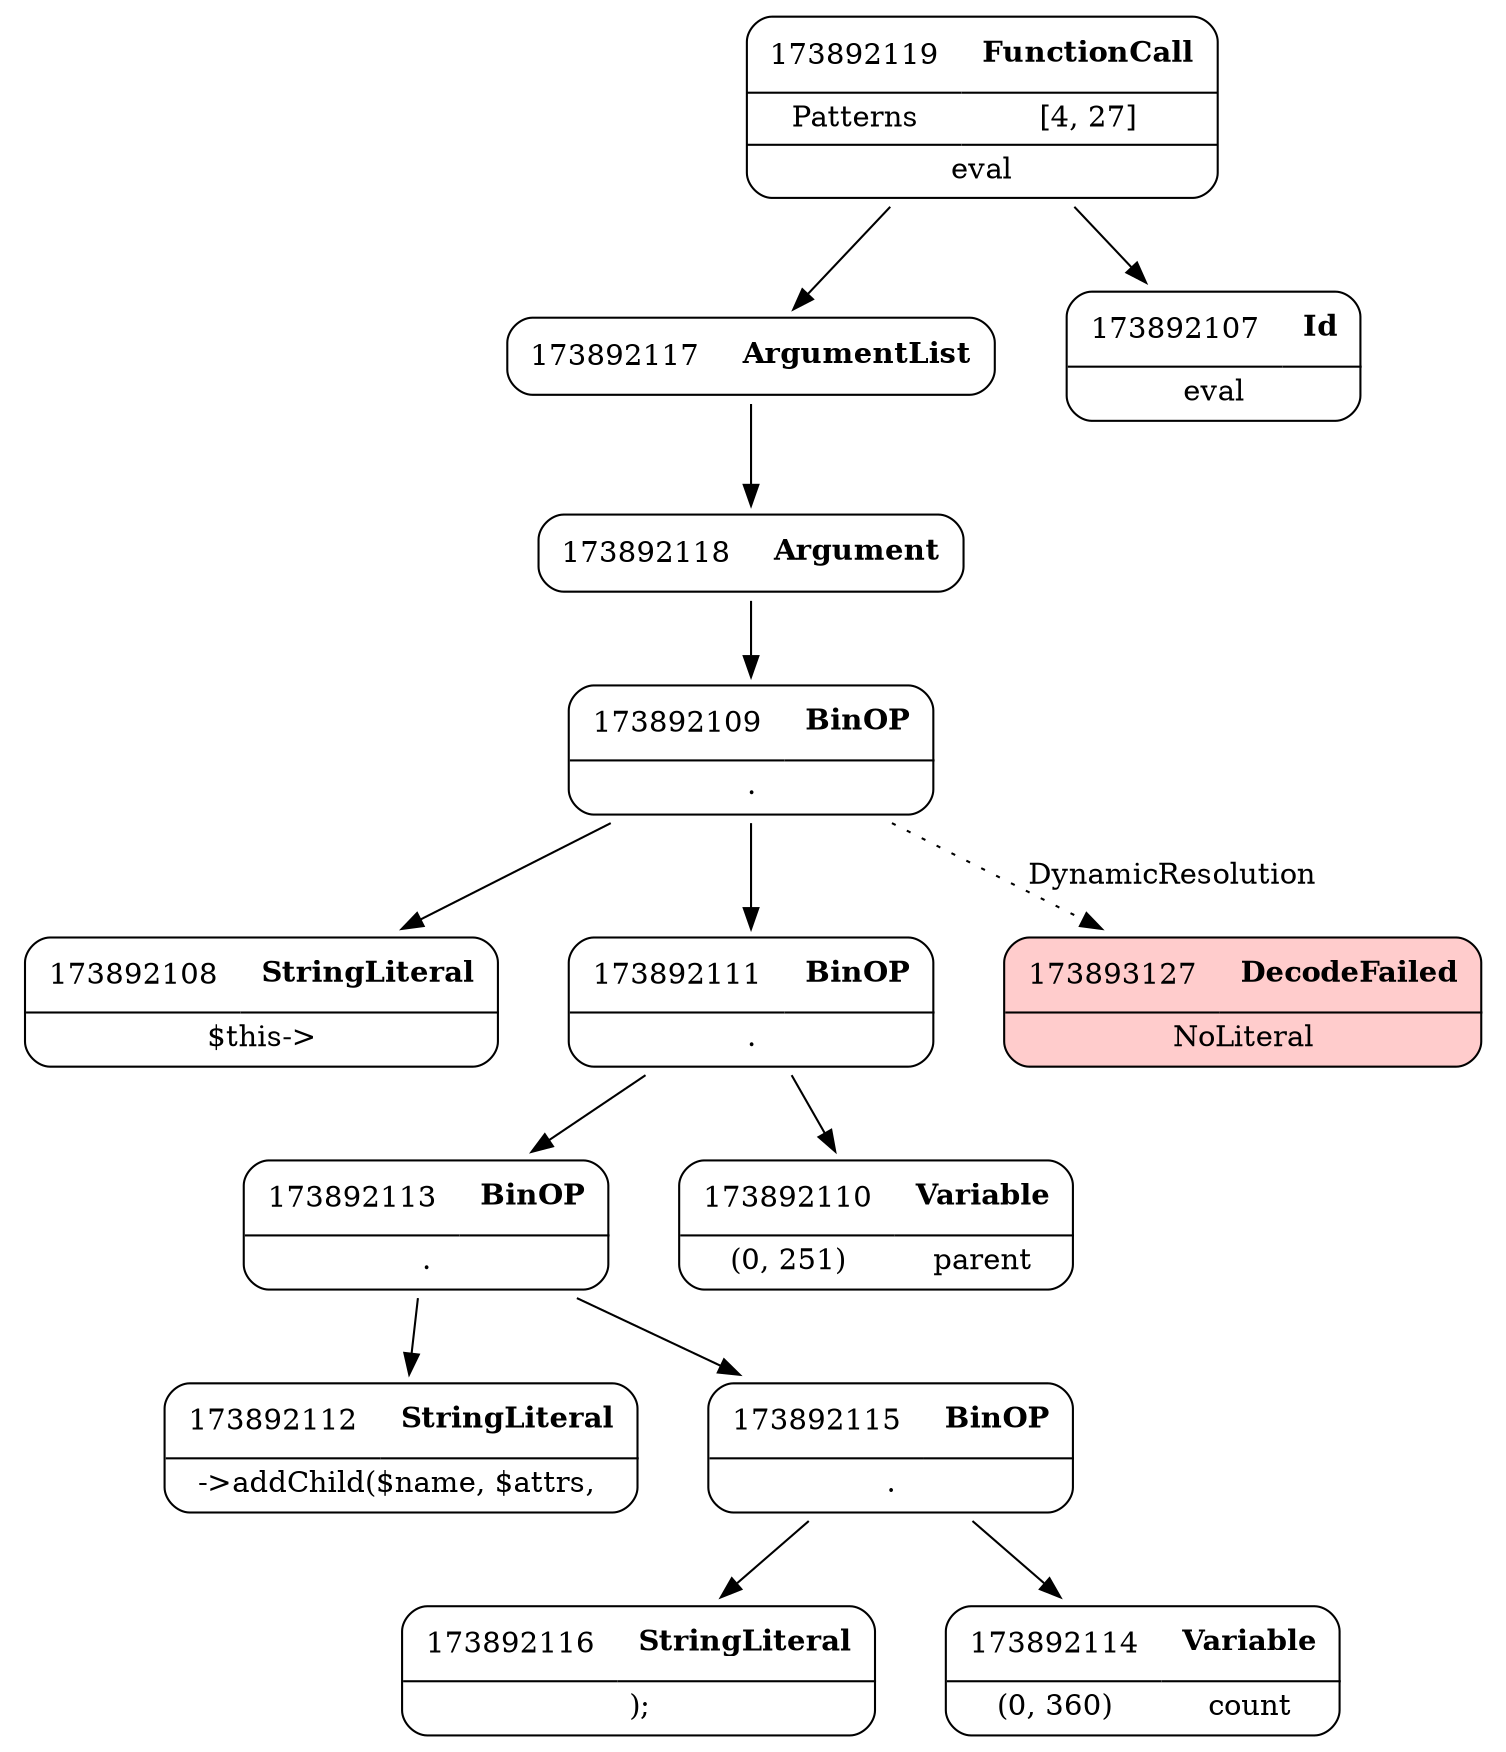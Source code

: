 digraph ast {
node [shape=none];
173892117 [label=<<TABLE border='1' cellspacing='0' cellpadding='10' style='rounded' ><TR><TD border='0'>173892117</TD><TD border='0'><B>ArgumentList</B></TD></TR></TABLE>>];
173892117 -> 173892118 [weight=2];
173892116 [label=<<TABLE border='1' cellspacing='0' cellpadding='10' style='rounded' ><TR><TD border='0'>173892116</TD><TD border='0'><B>StringLiteral</B></TD></TR><HR/><TR><TD border='0' cellpadding='5' colspan='2'>);</TD></TR></TABLE>>];
173892119 [label=<<TABLE border='1' cellspacing='0' cellpadding='10' style='rounded' ><TR><TD border='0'>173892119</TD><TD border='0'><B>FunctionCall</B></TD></TR><HR/><TR><TD border='0' cellpadding='5'>Patterns</TD><TD border='0' cellpadding='5'>[4, 27]</TD></TR><HR/><TR><TD border='0' cellpadding='5' colspan='2'>eval</TD></TR></TABLE>>];
173892119 -> 173892107 [weight=2];
173892119 -> 173892117 [weight=2];
173892118 [label=<<TABLE border='1' cellspacing='0' cellpadding='10' style='rounded' ><TR><TD border='0'>173892118</TD><TD border='0'><B>Argument</B></TD></TR></TABLE>>];
173892118 -> 173892109 [weight=2];
173892113 [label=<<TABLE border='1' cellspacing='0' cellpadding='10' style='rounded' ><TR><TD border='0'>173892113</TD><TD border='0'><B>BinOP</B></TD></TR><HR/><TR><TD border='0' cellpadding='5' colspan='2'>.</TD></TR></TABLE>>];
173892113 -> 173892112 [weight=2];
173892113 -> 173892115 [weight=2];
173892112 [label=<<TABLE border='1' cellspacing='0' cellpadding='10' style='rounded' ><TR><TD border='0'>173892112</TD><TD border='0'><B>StringLiteral</B></TD></TR><HR/><TR><TD border='0' cellpadding='5' colspan='2'>-&gt;addChild($name, $attrs, </TD></TR></TABLE>>];
173892115 [label=<<TABLE border='1' cellspacing='0' cellpadding='10' style='rounded' ><TR><TD border='0'>173892115</TD><TD border='0'><B>BinOP</B></TD></TR><HR/><TR><TD border='0' cellpadding='5' colspan='2'>.</TD></TR></TABLE>>];
173892115 -> 173892114 [weight=2];
173892115 -> 173892116 [weight=2];
173892114 [label=<<TABLE border='1' cellspacing='0' cellpadding='10' style='rounded' ><TR><TD border='0'>173892114</TD><TD border='0'><B>Variable</B></TD></TR><HR/><TR><TD border='0' cellpadding='5'>(0, 360)</TD><TD border='0' cellpadding='5'>count</TD></TR></TABLE>>];
173892109 [label=<<TABLE border='1' cellspacing='0' cellpadding='10' style='rounded' ><TR><TD border='0'>173892109</TD><TD border='0'><B>BinOP</B></TD></TR><HR/><TR><TD border='0' cellpadding='5' colspan='2'>.</TD></TR></TABLE>>];
173892109 -> 173892108 [weight=2];
173892109 -> 173892111 [weight=2];
173892109 -> 173893127 [style=dotted,label=DynamicResolution];
173892108 [label=<<TABLE border='1' cellspacing='0' cellpadding='10' style='rounded' ><TR><TD border='0'>173892108</TD><TD border='0'><B>StringLiteral</B></TD></TR><HR/><TR><TD border='0' cellpadding='5' colspan='2'>$this-&gt;</TD></TR></TABLE>>];
173892111 [label=<<TABLE border='1' cellspacing='0' cellpadding='10' style='rounded' ><TR><TD border='0'>173892111</TD><TD border='0'><B>BinOP</B></TD></TR><HR/><TR><TD border='0' cellpadding='5' colspan='2'>.</TD></TR></TABLE>>];
173892111 -> 173892110 [weight=2];
173892111 -> 173892113 [weight=2];
173892110 [label=<<TABLE border='1' cellspacing='0' cellpadding='10' style='rounded' ><TR><TD border='0'>173892110</TD><TD border='0'><B>Variable</B></TD></TR><HR/><TR><TD border='0' cellpadding='5'>(0, 251)</TD><TD border='0' cellpadding='5'>parent</TD></TR></TABLE>>];
173892107 [label=<<TABLE border='1' cellspacing='0' cellpadding='10' style='rounded' ><TR><TD border='0'>173892107</TD><TD border='0'><B>Id</B></TD></TR><HR/><TR><TD border='0' cellpadding='5' colspan='2'>eval</TD></TR></TABLE>>];
173893127 [label=<<TABLE border='1' cellspacing='0' cellpadding='10' style='rounded' bgcolor='#FFCCCC' ><TR><TD border='0'>173893127</TD><TD border='0'><B>DecodeFailed</B></TD></TR><HR/><TR><TD border='0' cellpadding='5' colspan='2'>NoLiteral</TD></TR></TABLE>>];
}
